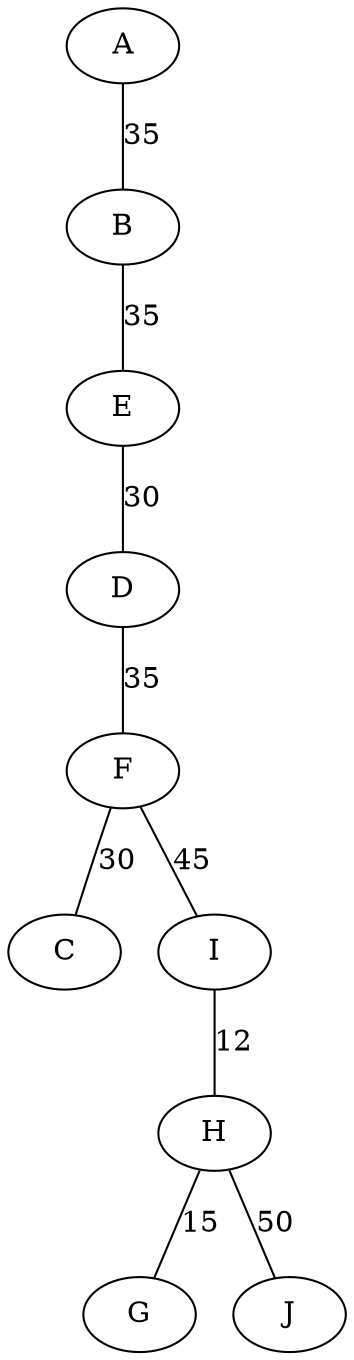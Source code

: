 graph {
    A -- B [label="35"]
    B -- E [label="35"]
    E -- D [label="30"]
    D -- F [label="35"]
    F -- C [label="30"]
    F -- I [label="45"]
    I -- H [label="12"]
    H -- G [label="15"]
    H -- J [label="50"]
}
